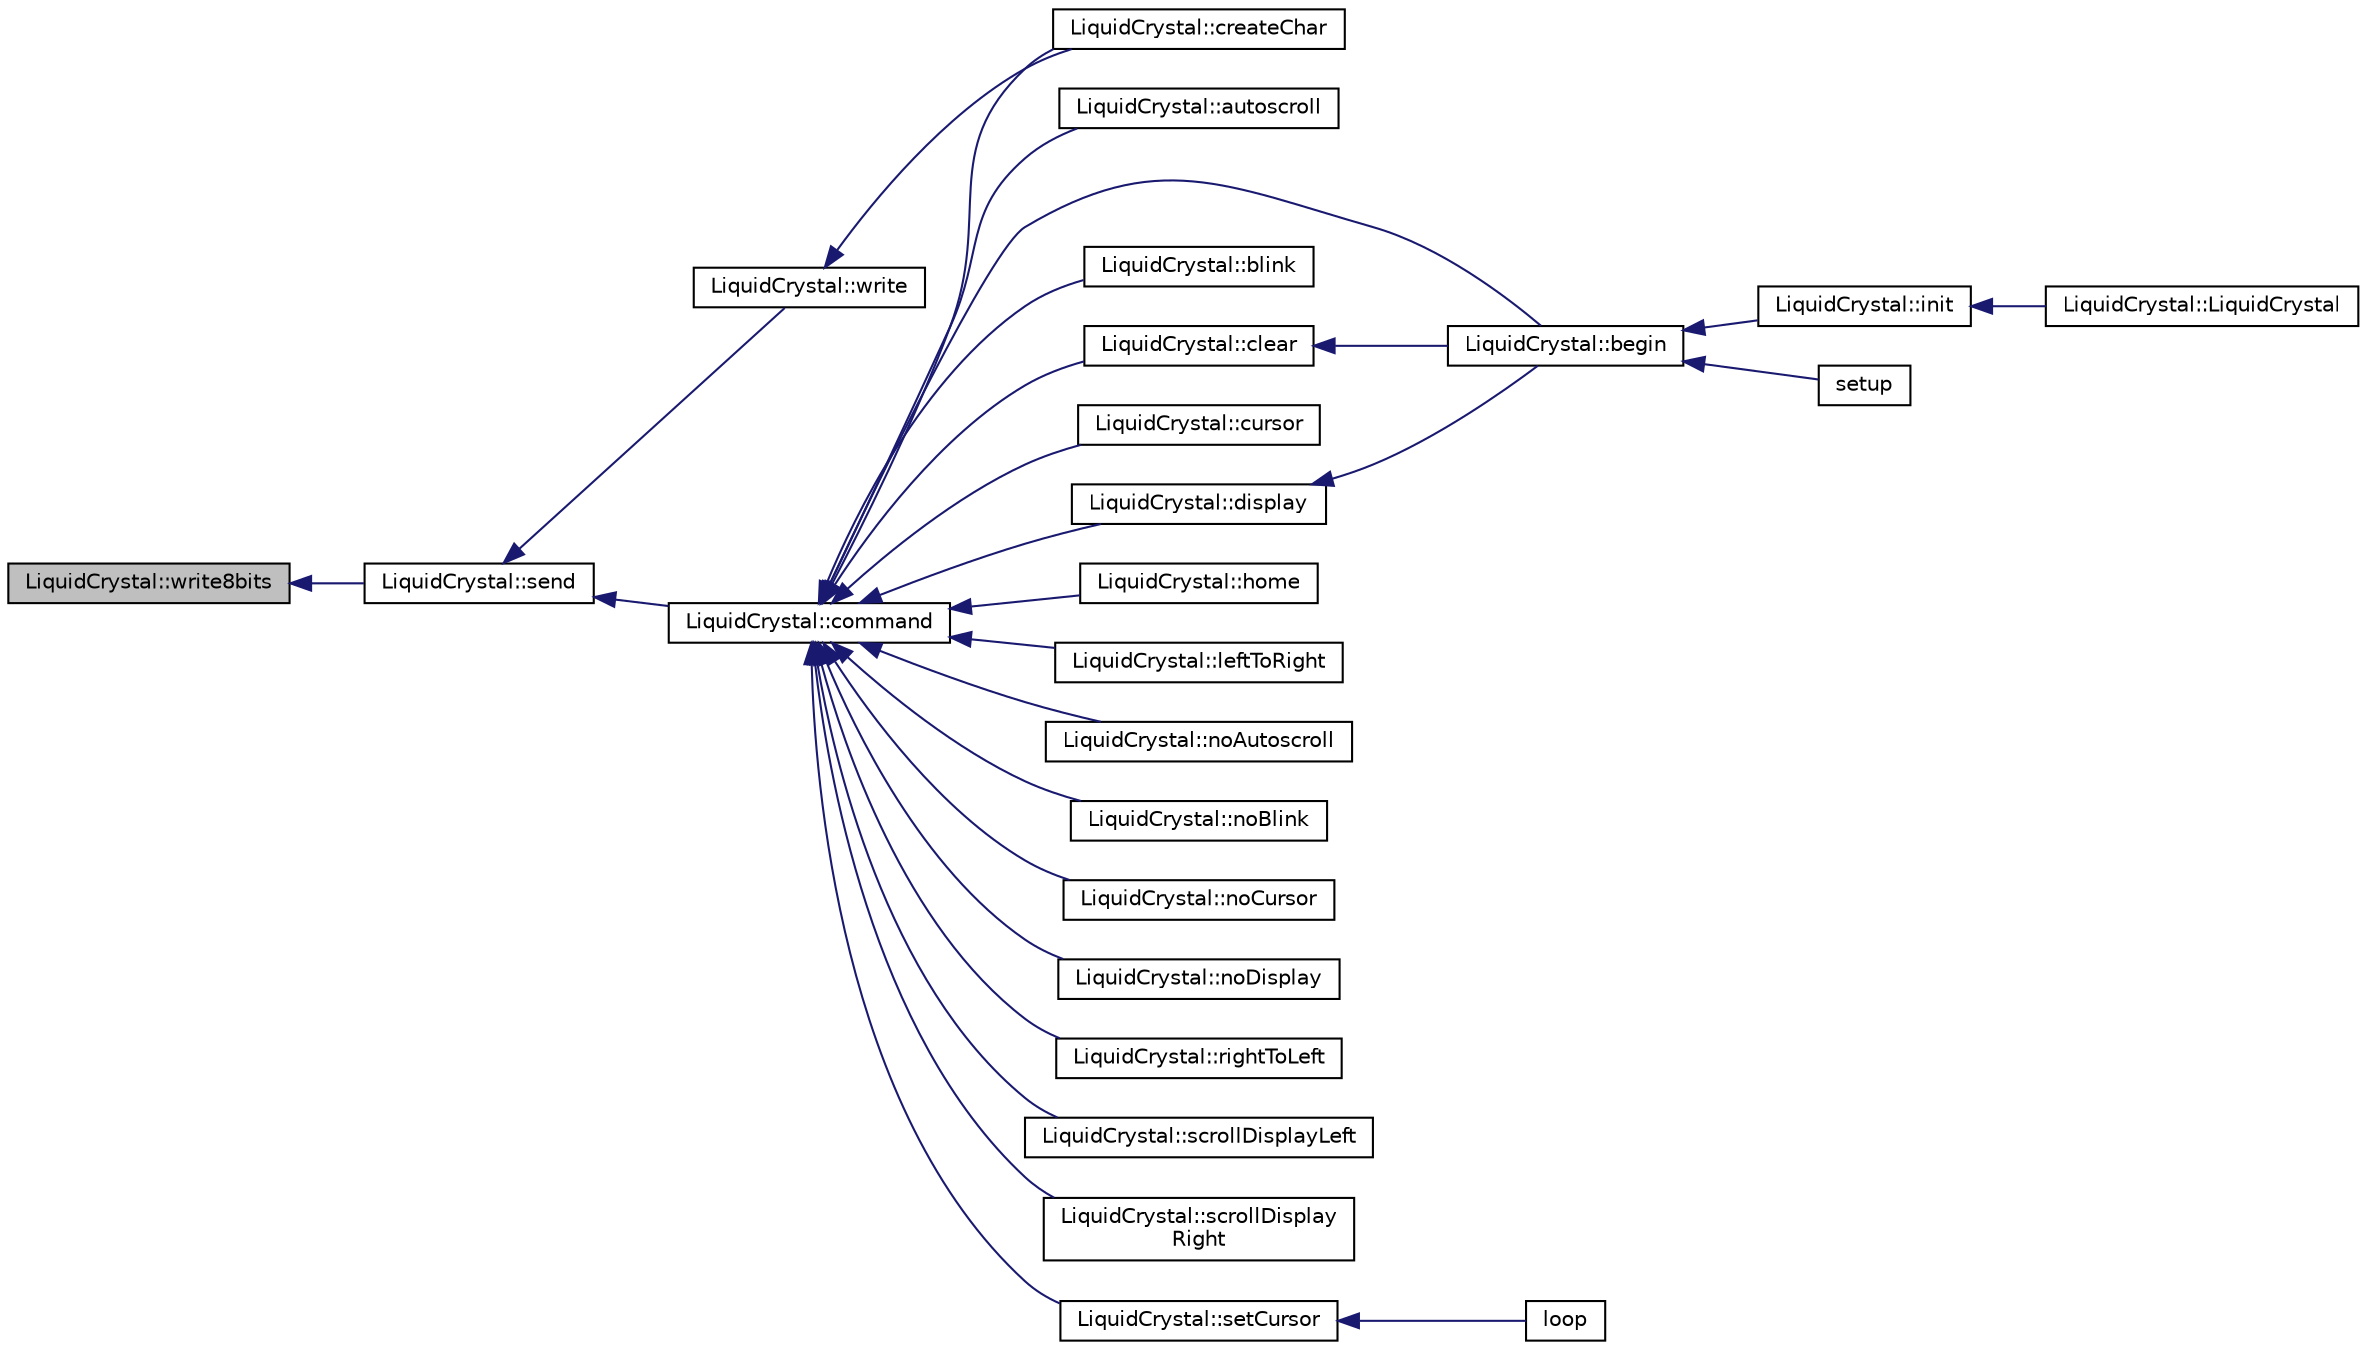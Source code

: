digraph "LiquidCrystal::write8bits"
{
 // INTERACTIVE_SVG=YES
  edge [fontname="Helvetica",fontsize="10",labelfontname="Helvetica",labelfontsize="10"];
  node [fontname="Helvetica",fontsize="10",shape=record];
  rankdir="LR";
  Node1 [label="LiquidCrystal::write8bits",height=0.2,width=0.4,color="black", fillcolor="grey75", style="filled" fontcolor="black"];
  Node1 -> Node2 [dir="back",color="midnightblue",fontsize="10",style="solid",fontname="Helvetica"];
  Node2 [label="LiquidCrystal::send",height=0.2,width=0.4,color="black", fillcolor="white", style="filled",URL="$classLiquidCrystal.html#a8a1a410acbfd18084fdff4c540876346"];
  Node2 -> Node3 [dir="back",color="midnightblue",fontsize="10",style="solid",fontname="Helvetica"];
  Node3 [label="LiquidCrystal::command",height=0.2,width=0.4,color="black", fillcolor="white", style="filled",URL="$classLiquidCrystal.html#a9aab48e57cd068d0cb63e9c4ca4c47f0"];
  Node3 -> Node4 [dir="back",color="midnightblue",fontsize="10",style="solid",fontname="Helvetica"];
  Node4 [label="LiquidCrystal::autoscroll",height=0.2,width=0.4,color="black", fillcolor="white", style="filled",URL="$classLiquidCrystal.html#aa5ac50d6a2053eb1c06abe62614131b4"];
  Node3 -> Node5 [dir="back",color="midnightblue",fontsize="10",style="solid",fontname="Helvetica"];
  Node5 [label="LiquidCrystal::begin",height=0.2,width=0.4,color="black", fillcolor="white", style="filled",URL="$classLiquidCrystal.html#adb5f37d69809ed7c0772c74a4adff19b"];
  Node5 -> Node6 [dir="back",color="midnightblue",fontsize="10",style="solid",fontname="Helvetica"];
  Node6 [label="LiquidCrystal::init",height=0.2,width=0.4,color="black", fillcolor="white", style="filled",URL="$classLiquidCrystal.html#ae45eec827b26174f73e9cf3ddda635af"];
  Node6 -> Node7 [dir="back",color="midnightblue",fontsize="10",style="solid",fontname="Helvetica"];
  Node7 [label="LiquidCrystal::LiquidCrystal",height=0.2,width=0.4,color="black", fillcolor="white", style="filled",URL="$classLiquidCrystal.html#a30e3d865c4b4a003a36cb45903f93644"];
  Node5 -> Node8 [dir="back",color="midnightblue",fontsize="10",style="solid",fontname="Helvetica"];
  Node8 [label="setup",height=0.2,width=0.4,color="black", fillcolor="white", style="filled",URL="$LCDTest_8pde.html#a4fc01d736fe50cf5b977f755b675f11d"];
  Node3 -> Node9 [dir="back",color="midnightblue",fontsize="10",style="solid",fontname="Helvetica"];
  Node9 [label="LiquidCrystal::blink",height=0.2,width=0.4,color="black", fillcolor="white", style="filled",URL="$classLiquidCrystal.html#a3eadecb726b55a400f08d5e520f9cb9b"];
  Node3 -> Node10 [dir="back",color="midnightblue",fontsize="10",style="solid",fontname="Helvetica"];
  Node10 [label="LiquidCrystal::clear",height=0.2,width=0.4,color="black", fillcolor="white", style="filled",URL="$classLiquidCrystal.html#a8c2ee5196df87db7a3541f947135df13"];
  Node10 -> Node5 [dir="back",color="midnightblue",fontsize="10",style="solid",fontname="Helvetica"];
  Node3 -> Node11 [dir="back",color="midnightblue",fontsize="10",style="solid",fontname="Helvetica"];
  Node11 [label="LiquidCrystal::createChar",height=0.2,width=0.4,color="black", fillcolor="white", style="filled",URL="$classLiquidCrystal.html#adee3f44b7c819e744cc22949cf390aa6"];
  Node3 -> Node12 [dir="back",color="midnightblue",fontsize="10",style="solid",fontname="Helvetica"];
  Node12 [label="LiquidCrystal::cursor",height=0.2,width=0.4,color="black", fillcolor="white", style="filled",URL="$classLiquidCrystal.html#a31f590023c937a6faabdfc50dfb18717"];
  Node3 -> Node13 [dir="back",color="midnightblue",fontsize="10",style="solid",fontname="Helvetica"];
  Node13 [label="LiquidCrystal::display",height=0.2,width=0.4,color="black", fillcolor="white", style="filled",URL="$classLiquidCrystal.html#a81bb76db1b82a8e55a07de6cb0a262b2"];
  Node13 -> Node5 [dir="back",color="midnightblue",fontsize="10",style="solid",fontname="Helvetica"];
  Node3 -> Node14 [dir="back",color="midnightblue",fontsize="10",style="solid",fontname="Helvetica"];
  Node14 [label="LiquidCrystal::home",height=0.2,width=0.4,color="black", fillcolor="white", style="filled",URL="$classLiquidCrystal.html#aeabdf852b59e8155ef7df8db008c8d55"];
  Node3 -> Node15 [dir="back",color="midnightblue",fontsize="10",style="solid",fontname="Helvetica"];
  Node15 [label="LiquidCrystal::leftToRight",height=0.2,width=0.4,color="black", fillcolor="white", style="filled",URL="$classLiquidCrystal.html#ae489f88dfac1680cbe61caf355026874"];
  Node3 -> Node16 [dir="back",color="midnightblue",fontsize="10",style="solid",fontname="Helvetica"];
  Node16 [label="LiquidCrystal::noAutoscroll",height=0.2,width=0.4,color="black", fillcolor="white", style="filled",URL="$classLiquidCrystal.html#ad4c142852e49b6fc2284a0fbc234172c"];
  Node3 -> Node17 [dir="back",color="midnightblue",fontsize="10",style="solid",fontname="Helvetica"];
  Node17 [label="LiquidCrystal::noBlink",height=0.2,width=0.4,color="black", fillcolor="white", style="filled",URL="$classLiquidCrystal.html#a05d4fa9025c421a833081090cb8039ac"];
  Node3 -> Node18 [dir="back",color="midnightblue",fontsize="10",style="solid",fontname="Helvetica"];
  Node18 [label="LiquidCrystal::noCursor",height=0.2,width=0.4,color="black", fillcolor="white", style="filled",URL="$classLiquidCrystal.html#ab2ec8e89fe805e3e0e842e53a45aaeae"];
  Node3 -> Node19 [dir="back",color="midnightblue",fontsize="10",style="solid",fontname="Helvetica"];
  Node19 [label="LiquidCrystal::noDisplay",height=0.2,width=0.4,color="black", fillcolor="white", style="filled",URL="$classLiquidCrystal.html#a85bbecc7cebc6e44972b191fbd175c23"];
  Node3 -> Node20 [dir="back",color="midnightblue",fontsize="10",style="solid",fontname="Helvetica"];
  Node20 [label="LiquidCrystal::rightToLeft",height=0.2,width=0.4,color="black", fillcolor="white", style="filled",URL="$classLiquidCrystal.html#a19018898bae01eb687442258cc60ffc9"];
  Node3 -> Node21 [dir="back",color="midnightblue",fontsize="10",style="solid",fontname="Helvetica"];
  Node21 [label="LiquidCrystal::scrollDisplayLeft",height=0.2,width=0.4,color="black", fillcolor="white", style="filled",URL="$classLiquidCrystal.html#afa91cf6e72bfc07537a3ad79f4864f29"];
  Node3 -> Node22 [dir="back",color="midnightblue",fontsize="10",style="solid",fontname="Helvetica"];
  Node22 [label="LiquidCrystal::scrollDisplay\lRight",height=0.2,width=0.4,color="black", fillcolor="white", style="filled",URL="$classLiquidCrystal.html#a271b5da2427321ae09da303b83567e90"];
  Node3 -> Node23 [dir="back",color="midnightblue",fontsize="10",style="solid",fontname="Helvetica"];
  Node23 [label="LiquidCrystal::setCursor",height=0.2,width=0.4,color="black", fillcolor="white", style="filled",URL="$classLiquidCrystal.html#a94bc7bf59c72b5d3326844cc0f1c5827"];
  Node23 -> Node24 [dir="back",color="midnightblue",fontsize="10",style="solid",fontname="Helvetica"];
  Node24 [label="loop",height=0.2,width=0.4,color="black", fillcolor="white", style="filled",URL="$LCDTest_8pde.html#afe461d27b9c48d5921c00d521181f12f"];
  Node2 -> Node25 [dir="back",color="midnightblue",fontsize="10",style="solid",fontname="Helvetica"];
  Node25 [label="LiquidCrystal::write",height=0.2,width=0.4,color="black", fillcolor="white", style="filled",URL="$classLiquidCrystal.html#a728e6f1ad663aaa59930f64255e30b90"];
  Node25 -> Node11 [dir="back",color="midnightblue",fontsize="10",style="solid",fontname="Helvetica"];
}
